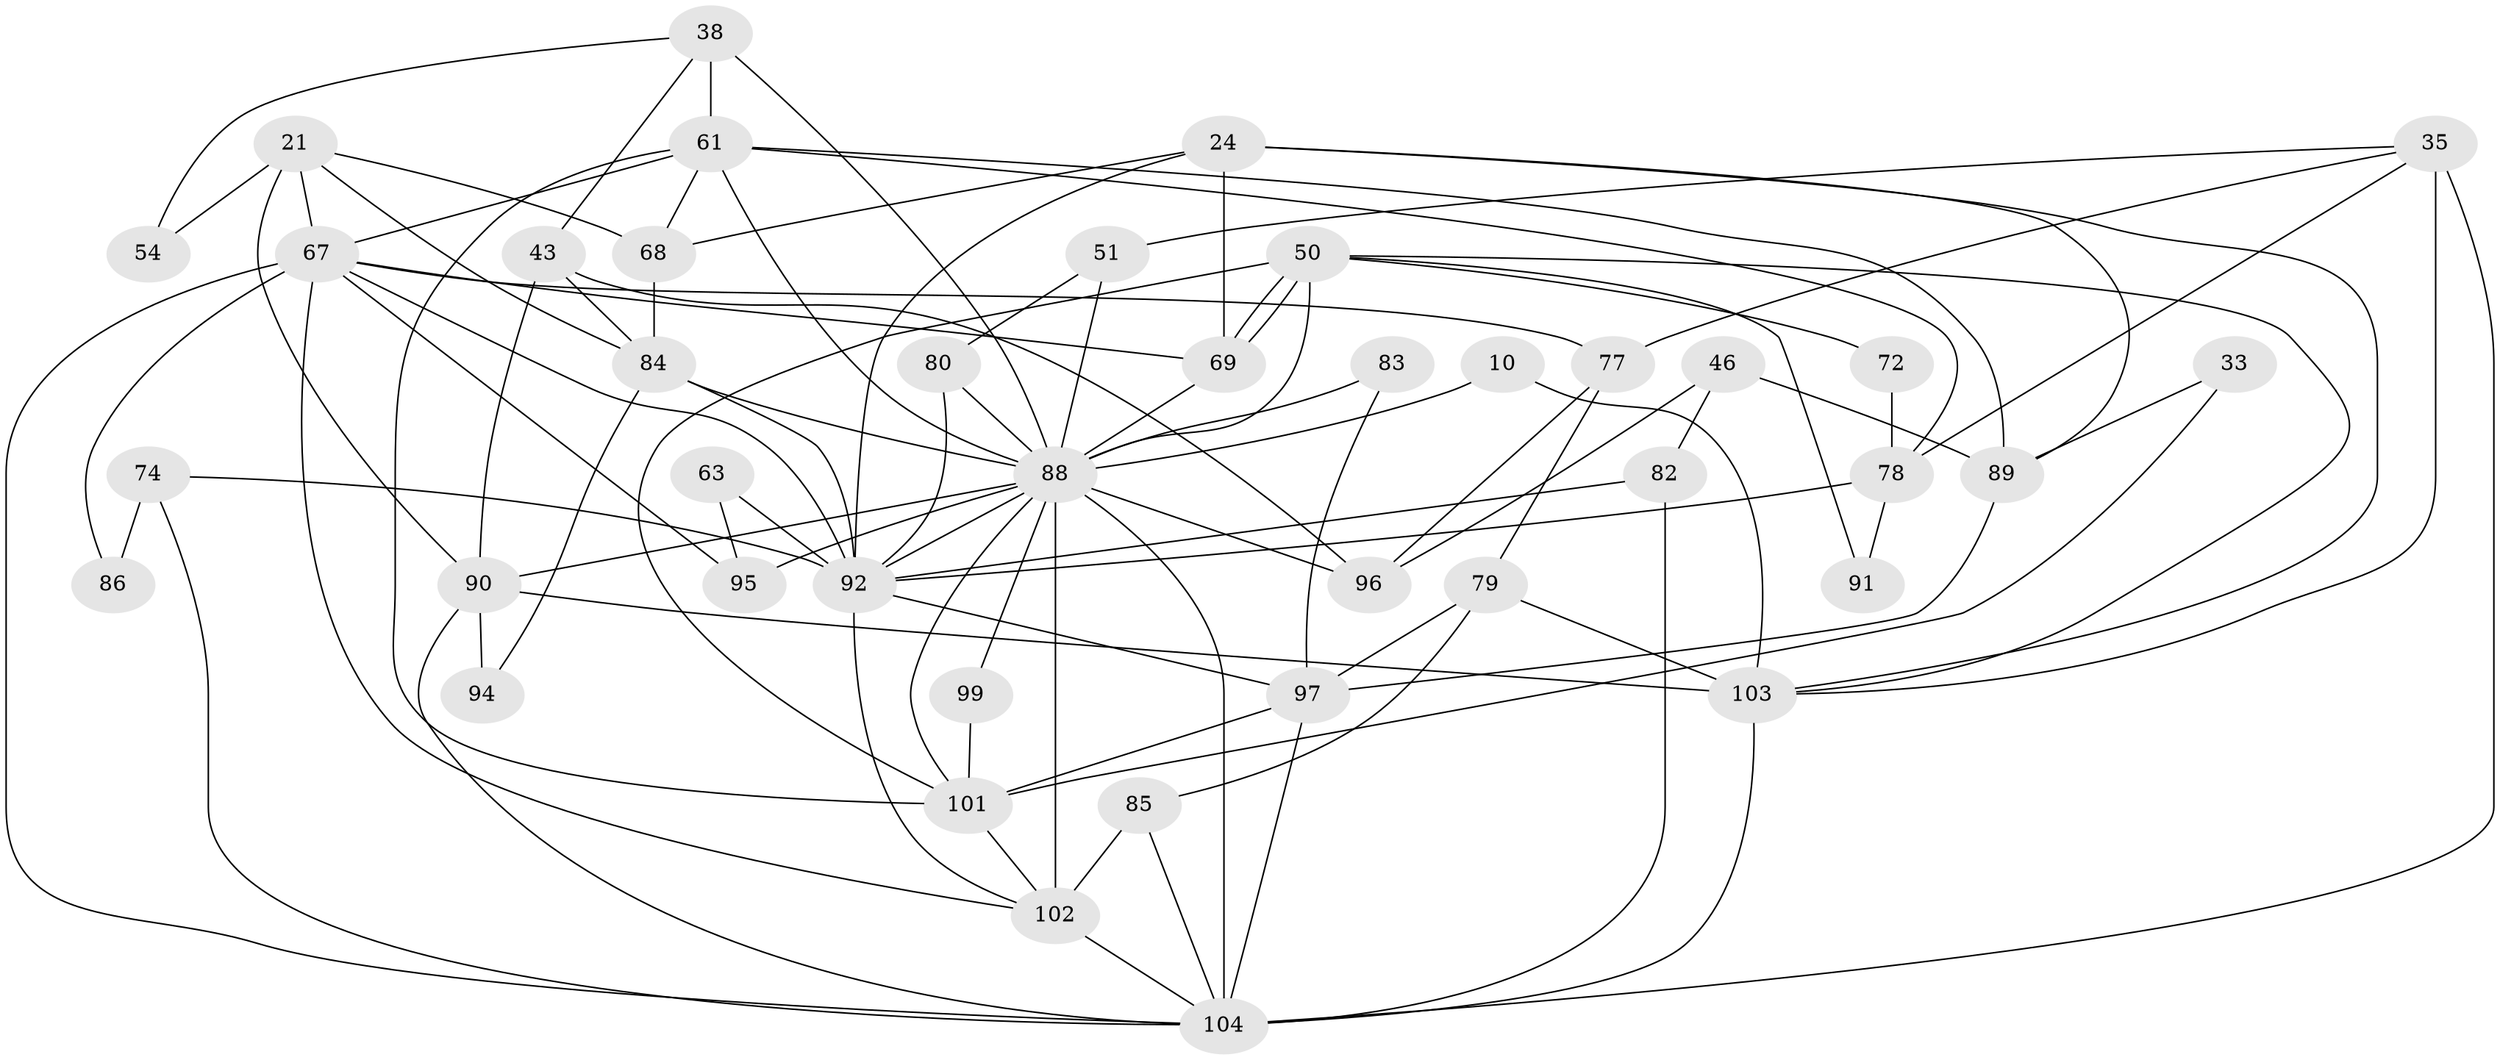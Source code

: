 // original degree distribution, {2: 0.14423076923076922, 6: 0.14423076923076922, 5: 0.125, 3: 0.28846153846153844, 4: 0.25, 8: 0.019230769230769232, 7: 0.028846153846153848}
// Generated by graph-tools (version 1.1) at 2025/55/03/04/25 21:55:30]
// undirected, 41 vertices, 97 edges
graph export_dot {
graph [start="1"]
  node [color=gray90,style=filled];
  10;
  21;
  24 [super="+15+12"];
  33;
  35 [super="+14+28"];
  38 [super="+4"];
  43 [super="+40"];
  46 [super="+16"];
  50 [super="+47"];
  51;
  54;
  61 [super="+36"];
  63;
  67 [super="+42+39+32+19"];
  68;
  69;
  72;
  74 [super="+73"];
  77 [super="+1"];
  78;
  79;
  80 [super="+37"];
  82;
  83;
  84 [super="+26+57"];
  85 [super="+27"];
  86;
  88 [super="+70+8+76"];
  89;
  90 [super="+48"];
  91;
  92 [super="+71+75"];
  94;
  95;
  96 [super="+56"];
  97 [super="+62+93"];
  99;
  101 [super="+59"];
  102 [super="+81+65"];
  103 [super="+98"];
  104 [super="+41+60+25+100"];
  10 -- 103;
  10 -- 88;
  21 -- 68;
  21 -- 54;
  21 -- 90 [weight=2];
  21 -- 84;
  21 -- 67;
  24 -- 68;
  24 -- 69 [weight=2];
  24 -- 89;
  24 -- 103;
  24 -- 92;
  33 -- 101 [weight=2];
  33 -- 89;
  35 -- 51;
  35 -- 77;
  35 -- 104 [weight=2];
  35 -- 78;
  35 -- 103 [weight=2];
  38 -- 61;
  38 -- 43;
  38 -- 54;
  38 -- 88 [weight=2];
  43 -- 90 [weight=3];
  43 -- 96 [weight=2];
  43 -- 84 [weight=2];
  46 -- 89;
  46 -- 96;
  46 -- 82;
  50 -- 69;
  50 -- 69;
  50 -- 91;
  50 -- 101;
  50 -- 72;
  50 -- 103;
  50 -- 88 [weight=2];
  51 -- 80 [weight=2];
  51 -- 88;
  61 -- 78 [weight=2];
  61 -- 89 [weight=2];
  61 -- 101 [weight=3];
  61 -- 68 [weight=2];
  61 -- 67;
  61 -- 88 [weight=2];
  63 -- 95;
  63 -- 92;
  67 -- 77 [weight=3];
  67 -- 86;
  67 -- 92 [weight=3];
  67 -- 69;
  67 -- 95;
  67 -- 104;
  67 -- 102;
  68 -- 84;
  69 -- 88;
  72 -- 78;
  74 -- 92 [weight=2];
  74 -- 104;
  74 -- 86;
  77 -- 96 [weight=2];
  77 -- 79;
  78 -- 91;
  78 -- 92;
  79 -- 103;
  79 -- 85;
  79 -- 97;
  80 -- 92 [weight=2];
  80 -- 88;
  82 -- 104 [weight=4];
  82 -- 92;
  83 -- 97;
  83 -- 88 [weight=2];
  84 -- 92 [weight=2];
  84 -- 94;
  84 -- 88 [weight=2];
  85 -- 102 [weight=2];
  85 -- 104 [weight=2];
  88 -- 95 [weight=4];
  88 -- 92 [weight=2];
  88 -- 104 [weight=5];
  88 -- 90;
  88 -- 102 [weight=4];
  88 -- 101;
  88 -- 96;
  88 -- 99;
  89 -- 97;
  90 -- 94;
  90 -- 104;
  90 -- 103;
  92 -- 97;
  92 -- 102;
  97 -- 101;
  97 -- 104 [weight=2];
  99 -- 101;
  101 -- 102 [weight=3];
  102 -- 104;
  103 -- 104 [weight=2];
}
